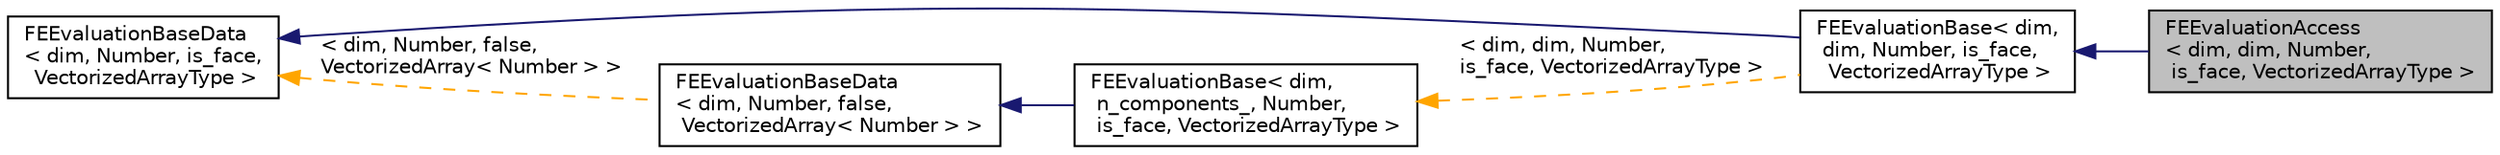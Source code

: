 digraph "FEEvaluationAccess&lt; dim, dim, Number, is_face, VectorizedArrayType &gt;"
{
 // LATEX_PDF_SIZE
  edge [fontname="Helvetica",fontsize="10",labelfontname="Helvetica",labelfontsize="10"];
  node [fontname="Helvetica",fontsize="10",shape=record];
  rankdir="LR";
  Node1 [label="FEEvaluationAccess\l\< dim, dim, Number,\l is_face, VectorizedArrayType \>",height=0.2,width=0.4,color="black", fillcolor="grey75", style="filled", fontcolor="black",tooltip=" "];
  Node2 -> Node1 [dir="back",color="midnightblue",fontsize="10",style="solid",fontname="Helvetica"];
  Node2 [label="FEEvaluationBase\< dim,\l dim, Number, is_face,\l VectorizedArrayType \>",height=0.2,width=0.4,color="black", fillcolor="white", style="filled",URL="$classFEEvaluationBase.html",tooltip=" "];
  Node3 -> Node2 [dir="back",color="midnightblue",fontsize="10",style="solid",fontname="Helvetica"];
  Node3 [label="FEEvaluationBaseData\l\< dim, Number, is_face,\l VectorizedArrayType \>",height=0.2,width=0.4,color="black", fillcolor="white", style="filled",URL="$classFEEvaluationBaseData.html",tooltip=" "];
  Node4 -> Node2 [dir="back",color="orange",fontsize="10",style="dashed",label=" \< dim, dim, Number,\l is_face, VectorizedArrayType \>" ,fontname="Helvetica"];
  Node4 [label="FEEvaluationBase\< dim,\l n_components_, Number,\l is_face, VectorizedArrayType \>",height=0.2,width=0.4,color="black", fillcolor="white", style="filled",URL="$classFEEvaluationBase.html",tooltip=" "];
  Node5 -> Node4 [dir="back",color="midnightblue",fontsize="10",style="solid",fontname="Helvetica"];
  Node5 [label="FEEvaluationBaseData\l\< dim, Number, false,\l VectorizedArray\< Number \> \>",height=0.2,width=0.4,color="black", fillcolor="white", style="filled",URL="$classFEEvaluationBaseData.html",tooltip=" "];
  Node3 -> Node5 [dir="back",color="orange",fontsize="10",style="dashed",label=" \< dim, Number, false,\l VectorizedArray\< Number \> \>" ,fontname="Helvetica"];
}
